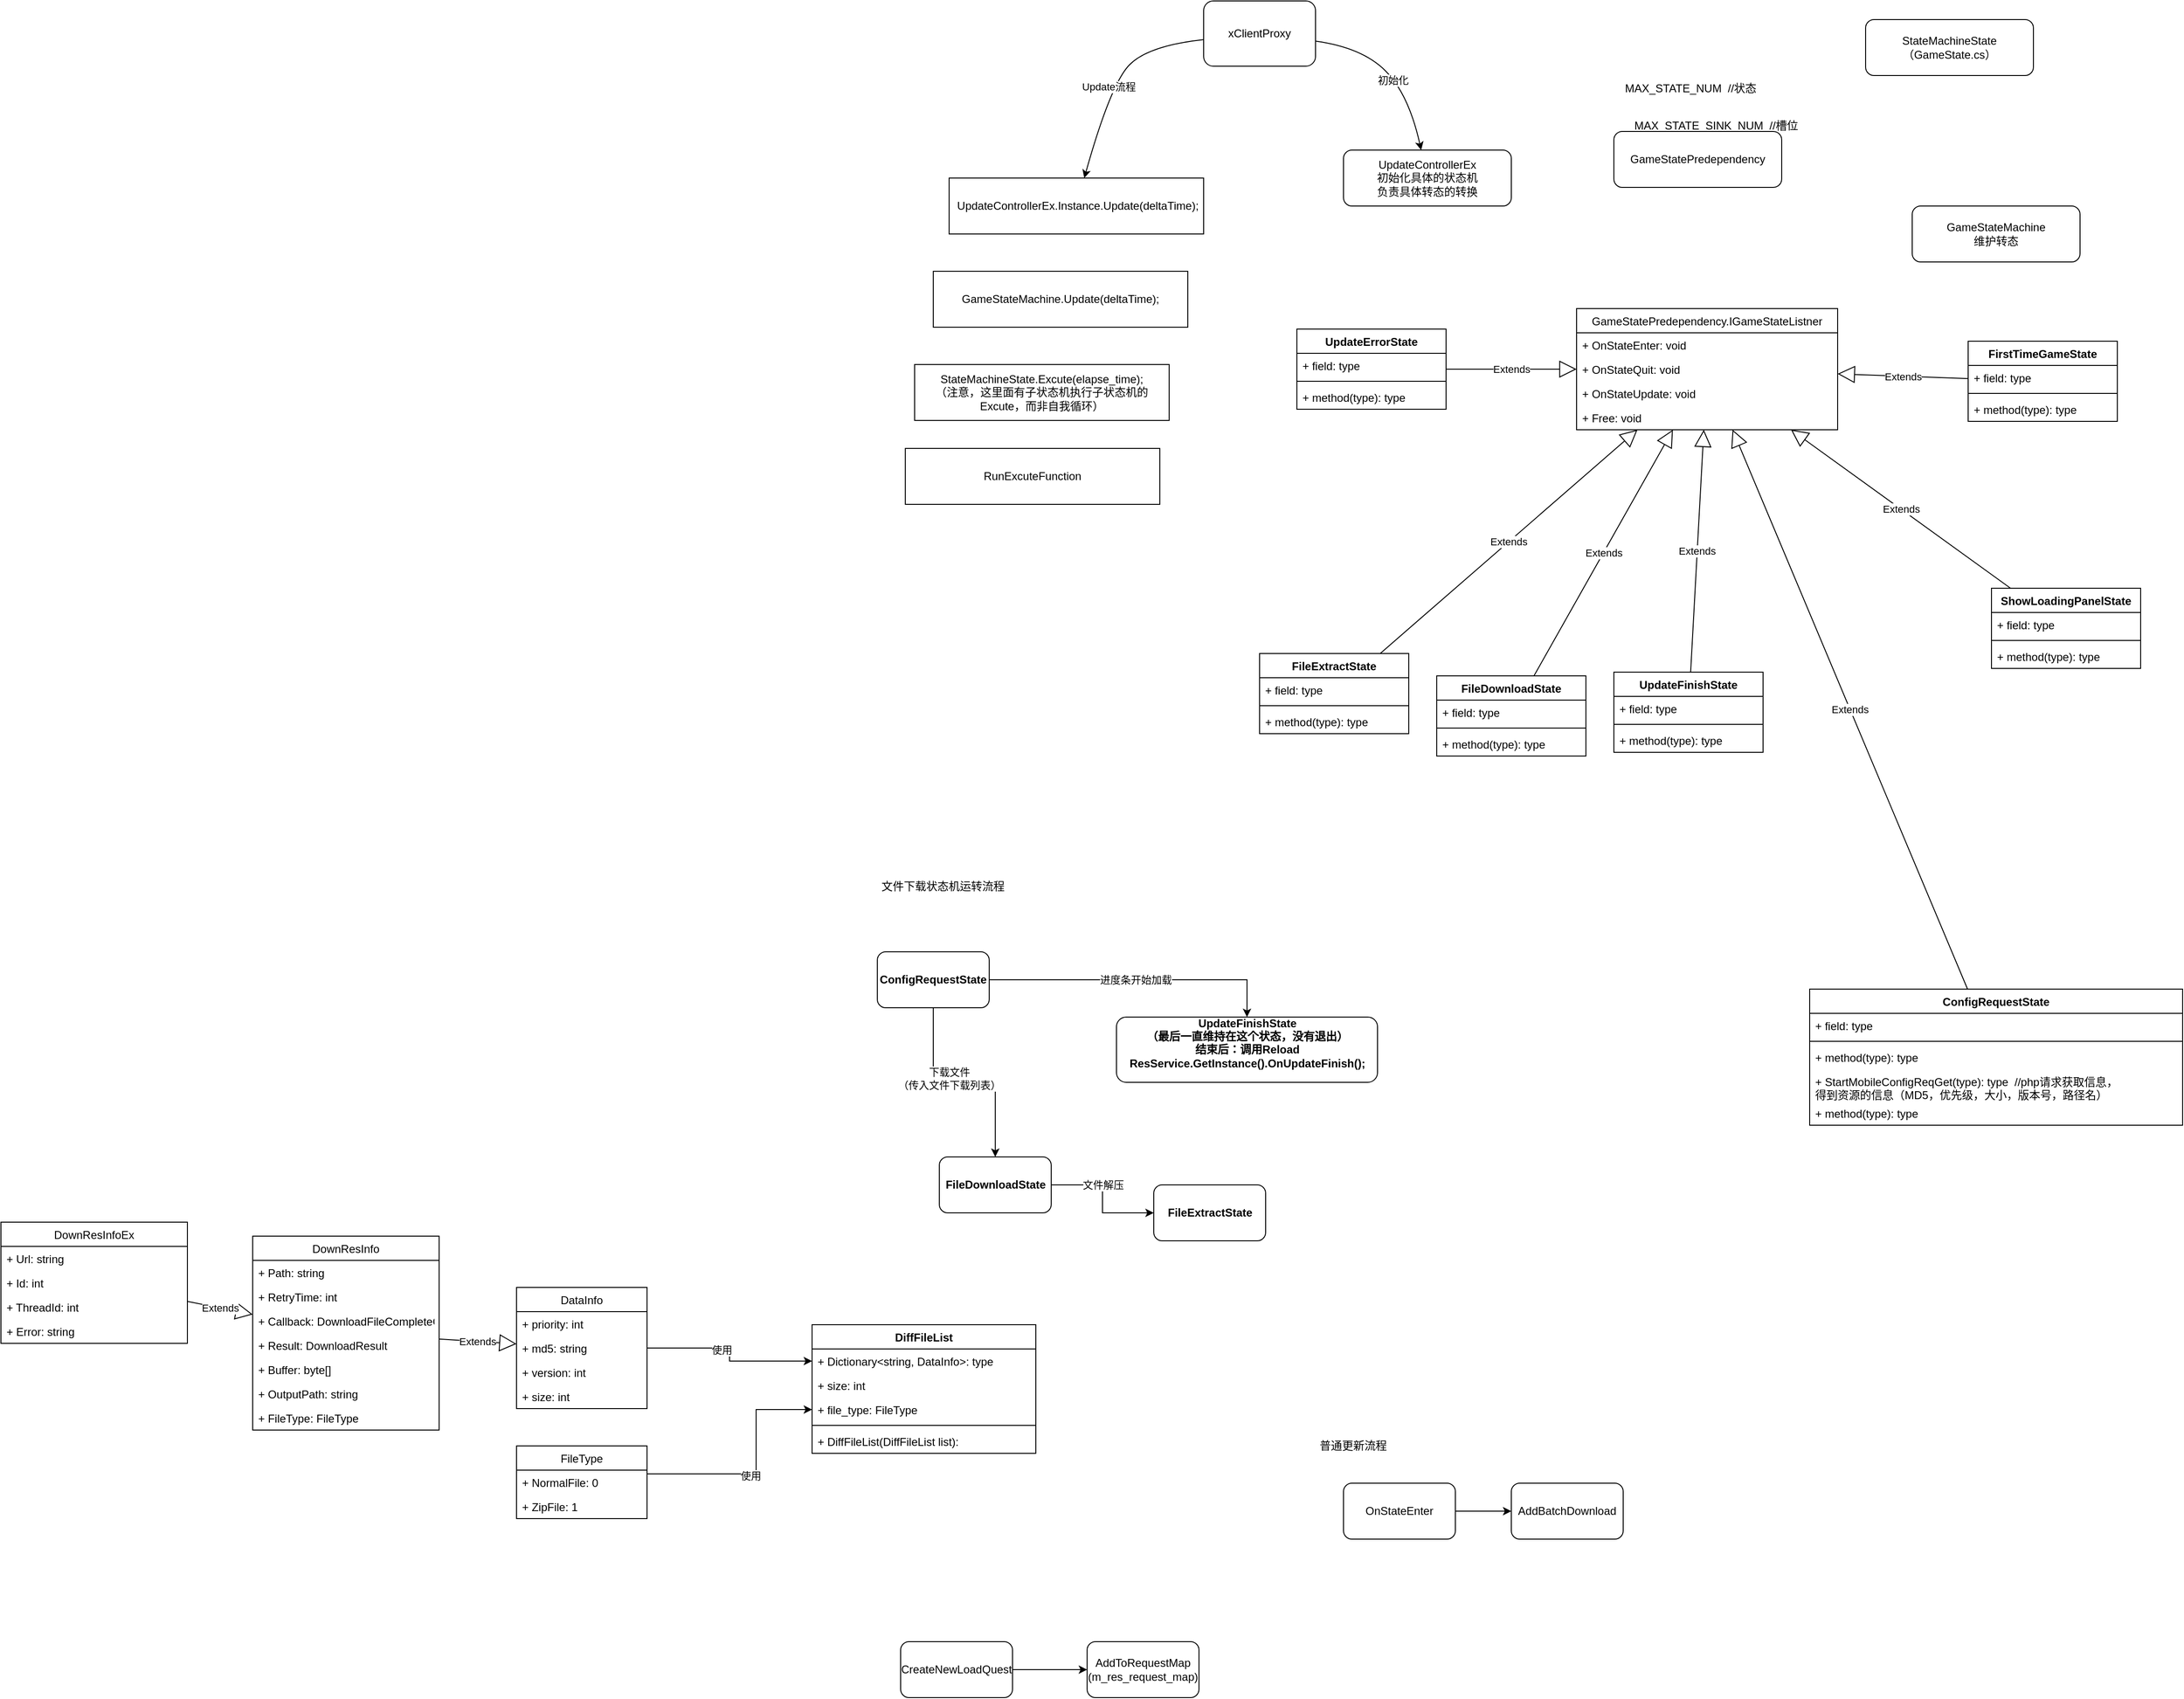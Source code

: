 <mxfile version="13.10.0" type="github">
  <diagram id="poAoHHD4wJXneolooooK" name="Page-1">
    <mxGraphModel dx="3076" dy="794" grid="1" gridSize="10" guides="1" tooltips="1" connect="1" arrows="1" fold="1" page="1" pageScale="1" pageWidth="827" pageHeight="1169" math="0" shadow="0">
      <root>
        <mxCell id="0" />
        <mxCell id="1" parent="0" />
        <mxCell id="TegShTSiwR75E2xf8N01-50" value="GameStatePredependency" style="rounded=1;whiteSpace=wrap;html=1;" parent="1" vertex="1">
          <mxGeometry x="210" y="360" width="180" height="60" as="geometry" />
        </mxCell>
        <mxCell id="TegShTSiwR75E2xf8N01-51" value="GameStatePredependency.IGameStateListner" style="swimlane;fontStyle=0;childLayout=stackLayout;horizontal=1;startSize=26;fillColor=none;horizontalStack=0;resizeParent=1;resizeParentMax=0;resizeLast=0;collapsible=1;marginBottom=0;" parent="1" vertex="1">
          <mxGeometry x="170" y="550" width="280" height="130" as="geometry" />
        </mxCell>
        <mxCell id="TegShTSiwR75E2xf8N01-52" value="+ OnStateEnter: void" style="text;strokeColor=none;fillColor=none;align=left;verticalAlign=top;spacingLeft=4;spacingRight=4;overflow=hidden;rotatable=0;points=[[0,0.5],[1,0.5]];portConstraint=eastwest;" parent="TegShTSiwR75E2xf8N01-51" vertex="1">
          <mxGeometry y="26" width="280" height="26" as="geometry" />
        </mxCell>
        <mxCell id="TegShTSiwR75E2xf8N01-53" value="+ OnStateQuit: void" style="text;strokeColor=none;fillColor=none;align=left;verticalAlign=top;spacingLeft=4;spacingRight=4;overflow=hidden;rotatable=0;points=[[0,0.5],[1,0.5]];portConstraint=eastwest;" parent="TegShTSiwR75E2xf8N01-51" vertex="1">
          <mxGeometry y="52" width="280" height="26" as="geometry" />
        </mxCell>
        <mxCell id="TegShTSiwR75E2xf8N01-54" value="+ OnStateUpdate: void" style="text;strokeColor=none;fillColor=none;align=left;verticalAlign=top;spacingLeft=4;spacingRight=4;overflow=hidden;rotatable=0;points=[[0,0.5],[1,0.5]];portConstraint=eastwest;" parent="TegShTSiwR75E2xf8N01-51" vertex="1">
          <mxGeometry y="78" width="280" height="26" as="geometry" />
        </mxCell>
        <mxCell id="TegShTSiwR75E2xf8N01-55" value="+ Free: void" style="text;strokeColor=none;fillColor=none;align=left;verticalAlign=top;spacingLeft=4;spacingRight=4;overflow=hidden;rotatable=0;points=[[0,0.5],[1,0.5]];portConstraint=eastwest;" parent="TegShTSiwR75E2xf8N01-51" vertex="1">
          <mxGeometry y="104" width="280" height="26" as="geometry" />
        </mxCell>
        <mxCell id="TegShTSiwR75E2xf8N01-56" value="MAX_STATE_SINK_NUM&amp;nbsp; //槽位" style="text;whiteSpace=wrap;html=1;" parent="1" vertex="1">
          <mxGeometry x="230" y="340" width="190" height="30" as="geometry" />
        </mxCell>
        <mxCell id="TegShTSiwR75E2xf8N01-57" value="MAX_STATE_NUM&amp;nbsp; //状态" style="text;whiteSpace=wrap;html=1;" parent="1" vertex="1">
          <mxGeometry x="220" y="300" width="170" height="30" as="geometry" />
        </mxCell>
        <mxCell id="TegShTSiwR75E2xf8N01-58" value="UpdateErrorState" style="swimlane;fontStyle=1;align=center;verticalAlign=top;childLayout=stackLayout;horizontal=1;startSize=26;horizontalStack=0;resizeParent=1;resizeParentMax=0;resizeLast=0;collapsible=1;marginBottom=0;" parent="1" vertex="1">
          <mxGeometry x="-130" y="572" width="160" height="86" as="geometry" />
        </mxCell>
        <mxCell id="TegShTSiwR75E2xf8N01-59" value="+ field: type" style="text;strokeColor=none;fillColor=none;align=left;verticalAlign=top;spacingLeft=4;spacingRight=4;overflow=hidden;rotatable=0;points=[[0,0.5],[1,0.5]];portConstraint=eastwest;" parent="TegShTSiwR75E2xf8N01-58" vertex="1">
          <mxGeometry y="26" width="160" height="26" as="geometry" />
        </mxCell>
        <mxCell id="TegShTSiwR75E2xf8N01-60" value="" style="line;strokeWidth=1;fillColor=none;align=left;verticalAlign=middle;spacingTop=-1;spacingLeft=3;spacingRight=3;rotatable=0;labelPosition=right;points=[];portConstraint=eastwest;" parent="TegShTSiwR75E2xf8N01-58" vertex="1">
          <mxGeometry y="52" width="160" height="8" as="geometry" />
        </mxCell>
        <mxCell id="TegShTSiwR75E2xf8N01-61" value="+ method(type): type" style="text;strokeColor=none;fillColor=none;align=left;verticalAlign=top;spacingLeft=4;spacingRight=4;overflow=hidden;rotatable=0;points=[[0,0.5],[1,0.5]];portConstraint=eastwest;" parent="TegShTSiwR75E2xf8N01-58" vertex="1">
          <mxGeometry y="60" width="160" height="26" as="geometry" />
        </mxCell>
        <mxCell id="TegShTSiwR75E2xf8N01-62" value="Extends" style="endArrow=block;endSize=16;endFill=0;html=1;" parent="1" source="TegShTSiwR75E2xf8N01-58" target="TegShTSiwR75E2xf8N01-51" edge="1">
          <mxGeometry width="160" relative="1" as="geometry">
            <mxPoint x="330" y="410" as="sourcePoint" />
            <mxPoint x="490" y="410" as="targetPoint" />
          </mxGeometry>
        </mxCell>
        <mxCell id="TegShTSiwR75E2xf8N01-63" value="ShowLoadingPanelState" style="swimlane;fontStyle=1;align=center;verticalAlign=top;childLayout=stackLayout;horizontal=1;startSize=26;horizontalStack=0;resizeParent=1;resizeParentMax=0;resizeLast=0;collapsible=1;marginBottom=0;" parent="1" vertex="1">
          <mxGeometry x="615" y="850" width="160" height="86" as="geometry" />
        </mxCell>
        <mxCell id="TegShTSiwR75E2xf8N01-64" value="+ field: type" style="text;strokeColor=none;fillColor=none;align=left;verticalAlign=top;spacingLeft=4;spacingRight=4;overflow=hidden;rotatable=0;points=[[0,0.5],[1,0.5]];portConstraint=eastwest;" parent="TegShTSiwR75E2xf8N01-63" vertex="1">
          <mxGeometry y="26" width="160" height="26" as="geometry" />
        </mxCell>
        <mxCell id="TegShTSiwR75E2xf8N01-65" value="" style="line;strokeWidth=1;fillColor=none;align=left;verticalAlign=middle;spacingTop=-1;spacingLeft=3;spacingRight=3;rotatable=0;labelPosition=right;points=[];portConstraint=eastwest;" parent="TegShTSiwR75E2xf8N01-63" vertex="1">
          <mxGeometry y="52" width="160" height="8" as="geometry" />
        </mxCell>
        <mxCell id="TegShTSiwR75E2xf8N01-66" value="+ method(type): type" style="text;strokeColor=none;fillColor=none;align=left;verticalAlign=top;spacingLeft=4;spacingRight=4;overflow=hidden;rotatable=0;points=[[0,0.5],[1,0.5]];portConstraint=eastwest;" parent="TegShTSiwR75E2xf8N01-63" vertex="1">
          <mxGeometry y="60" width="160" height="26" as="geometry" />
        </mxCell>
        <mxCell id="TegShTSiwR75E2xf8N01-67" value="UpdateFinishState" style="swimlane;fontStyle=1;align=center;verticalAlign=top;childLayout=stackLayout;horizontal=1;startSize=26;horizontalStack=0;resizeParent=1;resizeParentMax=0;resizeLast=0;collapsible=1;marginBottom=0;" parent="1" vertex="1">
          <mxGeometry x="210" y="940" width="160" height="86" as="geometry" />
        </mxCell>
        <mxCell id="TegShTSiwR75E2xf8N01-68" value="+ field: type" style="text;strokeColor=none;fillColor=none;align=left;verticalAlign=top;spacingLeft=4;spacingRight=4;overflow=hidden;rotatable=0;points=[[0,0.5],[1,0.5]];portConstraint=eastwest;" parent="TegShTSiwR75E2xf8N01-67" vertex="1">
          <mxGeometry y="26" width="160" height="26" as="geometry" />
        </mxCell>
        <mxCell id="TegShTSiwR75E2xf8N01-69" value="" style="line;strokeWidth=1;fillColor=none;align=left;verticalAlign=middle;spacingTop=-1;spacingLeft=3;spacingRight=3;rotatable=0;labelPosition=right;points=[];portConstraint=eastwest;" parent="TegShTSiwR75E2xf8N01-67" vertex="1">
          <mxGeometry y="52" width="160" height="8" as="geometry" />
        </mxCell>
        <mxCell id="TegShTSiwR75E2xf8N01-70" value="+ method(type): type" style="text;strokeColor=none;fillColor=none;align=left;verticalAlign=top;spacingLeft=4;spacingRight=4;overflow=hidden;rotatable=0;points=[[0,0.5],[1,0.5]];portConstraint=eastwest;" parent="TegShTSiwR75E2xf8N01-67" vertex="1">
          <mxGeometry y="60" width="160" height="26" as="geometry" />
        </mxCell>
        <mxCell id="TegShTSiwR75E2xf8N01-71" value="FirstTimeGameState" style="swimlane;fontStyle=1;align=center;verticalAlign=top;childLayout=stackLayout;horizontal=1;startSize=26;horizontalStack=0;resizeParent=1;resizeParentMax=0;resizeLast=0;collapsible=1;marginBottom=0;" parent="1" vertex="1">
          <mxGeometry x="590" y="585" width="160" height="86" as="geometry" />
        </mxCell>
        <mxCell id="TegShTSiwR75E2xf8N01-72" value="+ field: type" style="text;strokeColor=none;fillColor=none;align=left;verticalAlign=top;spacingLeft=4;spacingRight=4;overflow=hidden;rotatable=0;points=[[0,0.5],[1,0.5]];portConstraint=eastwest;" parent="TegShTSiwR75E2xf8N01-71" vertex="1">
          <mxGeometry y="26" width="160" height="26" as="geometry" />
        </mxCell>
        <mxCell id="TegShTSiwR75E2xf8N01-73" value="" style="line;strokeWidth=1;fillColor=none;align=left;verticalAlign=middle;spacingTop=-1;spacingLeft=3;spacingRight=3;rotatable=0;labelPosition=right;points=[];portConstraint=eastwest;" parent="TegShTSiwR75E2xf8N01-71" vertex="1">
          <mxGeometry y="52" width="160" height="8" as="geometry" />
        </mxCell>
        <mxCell id="TegShTSiwR75E2xf8N01-74" value="+ method(type): type" style="text;strokeColor=none;fillColor=none;align=left;verticalAlign=top;spacingLeft=4;spacingRight=4;overflow=hidden;rotatable=0;points=[[0,0.5],[1,0.5]];portConstraint=eastwest;" parent="TegShTSiwR75E2xf8N01-71" vertex="1">
          <mxGeometry y="60" width="160" height="26" as="geometry" />
        </mxCell>
        <mxCell id="TegShTSiwR75E2xf8N01-75" value="FileExtractState" style="swimlane;fontStyle=1;align=center;verticalAlign=top;childLayout=stackLayout;horizontal=1;startSize=26;horizontalStack=0;resizeParent=1;resizeParentMax=0;resizeLast=0;collapsible=1;marginBottom=0;" parent="1" vertex="1">
          <mxGeometry x="-170" y="920" width="160" height="86" as="geometry" />
        </mxCell>
        <mxCell id="TegShTSiwR75E2xf8N01-76" value="+ field: type" style="text;strokeColor=none;fillColor=none;align=left;verticalAlign=top;spacingLeft=4;spacingRight=4;overflow=hidden;rotatable=0;points=[[0,0.5],[1,0.5]];portConstraint=eastwest;" parent="TegShTSiwR75E2xf8N01-75" vertex="1">
          <mxGeometry y="26" width="160" height="26" as="geometry" />
        </mxCell>
        <mxCell id="TegShTSiwR75E2xf8N01-77" value="" style="line;strokeWidth=1;fillColor=none;align=left;verticalAlign=middle;spacingTop=-1;spacingLeft=3;spacingRight=3;rotatable=0;labelPosition=right;points=[];portConstraint=eastwest;" parent="TegShTSiwR75E2xf8N01-75" vertex="1">
          <mxGeometry y="52" width="160" height="8" as="geometry" />
        </mxCell>
        <mxCell id="TegShTSiwR75E2xf8N01-78" value="+ method(type): type" style="text;strokeColor=none;fillColor=none;align=left;verticalAlign=top;spacingLeft=4;spacingRight=4;overflow=hidden;rotatable=0;points=[[0,0.5],[1,0.5]];portConstraint=eastwest;" parent="TegShTSiwR75E2xf8N01-75" vertex="1">
          <mxGeometry y="60" width="160" height="26" as="geometry" />
        </mxCell>
        <mxCell id="TegShTSiwR75E2xf8N01-79" value="FileDownloadState" style="swimlane;fontStyle=1;align=center;verticalAlign=top;childLayout=stackLayout;horizontal=1;startSize=26;horizontalStack=0;resizeParent=1;resizeParentMax=0;resizeLast=0;collapsible=1;marginBottom=0;" parent="1" vertex="1">
          <mxGeometry x="20" y="944" width="160" height="86" as="geometry" />
        </mxCell>
        <mxCell id="TegShTSiwR75E2xf8N01-80" value="+ field: type" style="text;strokeColor=none;fillColor=none;align=left;verticalAlign=top;spacingLeft=4;spacingRight=4;overflow=hidden;rotatable=0;points=[[0,0.5],[1,0.5]];portConstraint=eastwest;" parent="TegShTSiwR75E2xf8N01-79" vertex="1">
          <mxGeometry y="26" width="160" height="26" as="geometry" />
        </mxCell>
        <mxCell id="TegShTSiwR75E2xf8N01-81" value="" style="line;strokeWidth=1;fillColor=none;align=left;verticalAlign=middle;spacingTop=-1;spacingLeft=3;spacingRight=3;rotatable=0;labelPosition=right;points=[];portConstraint=eastwest;" parent="TegShTSiwR75E2xf8N01-79" vertex="1">
          <mxGeometry y="52" width="160" height="8" as="geometry" />
        </mxCell>
        <mxCell id="TegShTSiwR75E2xf8N01-82" value="+ method(type): type" style="text;strokeColor=none;fillColor=none;align=left;verticalAlign=top;spacingLeft=4;spacingRight=4;overflow=hidden;rotatable=0;points=[[0,0.5],[1,0.5]];portConstraint=eastwest;" parent="TegShTSiwR75E2xf8N01-79" vertex="1">
          <mxGeometry y="60" width="160" height="26" as="geometry" />
        </mxCell>
        <mxCell id="TegShTSiwR75E2xf8N01-83" value="ConfigRequestState" style="swimlane;fontStyle=1;align=center;verticalAlign=top;childLayout=stackLayout;horizontal=1;startSize=26;horizontalStack=0;resizeParent=1;resizeParentMax=0;resizeLast=0;collapsible=1;marginBottom=0;" parent="1" vertex="1">
          <mxGeometry x="420" y="1280" width="400" height="146" as="geometry" />
        </mxCell>
        <mxCell id="TegShTSiwR75E2xf8N01-84" value="+ field: type" style="text;strokeColor=none;fillColor=none;align=left;verticalAlign=top;spacingLeft=4;spacingRight=4;overflow=hidden;rotatable=0;points=[[0,0.5],[1,0.5]];portConstraint=eastwest;" parent="TegShTSiwR75E2xf8N01-83" vertex="1">
          <mxGeometry y="26" width="400" height="26" as="geometry" />
        </mxCell>
        <mxCell id="TegShTSiwR75E2xf8N01-85" value="" style="line;strokeWidth=1;fillColor=none;align=left;verticalAlign=middle;spacingTop=-1;spacingLeft=3;spacingRight=3;rotatable=0;labelPosition=right;points=[];portConstraint=eastwest;" parent="TegShTSiwR75E2xf8N01-83" vertex="1">
          <mxGeometry y="52" width="400" height="8" as="geometry" />
        </mxCell>
        <mxCell id="TegShTSiwR75E2xf8N01-86" value="+ method(type): type" style="text;strokeColor=none;fillColor=none;align=left;verticalAlign=top;spacingLeft=4;spacingRight=4;overflow=hidden;rotatable=0;points=[[0,0.5],[1,0.5]];portConstraint=eastwest;" parent="TegShTSiwR75E2xf8N01-83" vertex="1">
          <mxGeometry y="60" width="400" height="26" as="geometry" />
        </mxCell>
        <mxCell id="ehXN9OD-bpD-5gohw3rK-1" value="+ StartMobileConfigReqGet(type): type  //php请求获取信息，&#xa;得到资源的信息（MD5，优先级，大小，版本号，路径名）" style="text;strokeColor=none;fillColor=none;align=left;verticalAlign=top;spacingLeft=4;spacingRight=4;overflow=hidden;rotatable=0;points=[[0,0.5],[1,0.5]];portConstraint=eastwest;" parent="TegShTSiwR75E2xf8N01-83" vertex="1">
          <mxGeometry y="86" width="400" height="34" as="geometry" />
        </mxCell>
        <mxCell id="ehXN9OD-bpD-5gohw3rK-2" value="+ method(type): type" style="text;strokeColor=none;fillColor=none;align=left;verticalAlign=top;spacingLeft=4;spacingRight=4;overflow=hidden;rotatable=0;points=[[0,0.5],[1,0.5]];portConstraint=eastwest;" parent="TegShTSiwR75E2xf8N01-83" vertex="1">
          <mxGeometry y="120" width="400" height="26" as="geometry" />
        </mxCell>
        <mxCell id="TegShTSiwR75E2xf8N01-87" value="StateMachineState（GameState.cs）" style="rounded=1;whiteSpace=wrap;html=1;" parent="1" vertex="1">
          <mxGeometry x="480" y="240" width="180" height="60" as="geometry" />
        </mxCell>
        <mxCell id="TegShTSiwR75E2xf8N01-88" value="Extends" style="endArrow=block;endSize=16;endFill=0;html=1;" parent="1" source="TegShTSiwR75E2xf8N01-71" target="TegShTSiwR75E2xf8N01-51" edge="1">
          <mxGeometry width="160" relative="1" as="geometry">
            <mxPoint x="50" y="750" as="sourcePoint" />
            <mxPoint x="190" y="750" as="targetPoint" />
          </mxGeometry>
        </mxCell>
        <mxCell id="TegShTSiwR75E2xf8N01-89" value="Extends" style="endArrow=block;endSize=16;endFill=0;html=1;" parent="1" source="TegShTSiwR75E2xf8N01-75" target="TegShTSiwR75E2xf8N01-51" edge="1">
          <mxGeometry width="160" relative="1" as="geometry">
            <mxPoint x="60" y="760" as="sourcePoint" />
            <mxPoint x="200" y="760" as="targetPoint" />
          </mxGeometry>
        </mxCell>
        <mxCell id="TegShTSiwR75E2xf8N01-90" value="Extends" style="endArrow=block;endSize=16;endFill=0;html=1;" parent="1" source="TegShTSiwR75E2xf8N01-67" target="TegShTSiwR75E2xf8N01-51" edge="1">
          <mxGeometry width="160" relative="1" as="geometry">
            <mxPoint x="70" y="770" as="sourcePoint" />
            <mxPoint x="210" y="770" as="targetPoint" />
          </mxGeometry>
        </mxCell>
        <mxCell id="TegShTSiwR75E2xf8N01-91" value="Extends" style="endArrow=block;endSize=16;endFill=0;html=1;" parent="1" source="TegShTSiwR75E2xf8N01-79" target="TegShTSiwR75E2xf8N01-51" edge="1">
          <mxGeometry width="160" relative="1" as="geometry">
            <mxPoint x="80" y="780" as="sourcePoint" />
            <mxPoint x="220" y="780" as="targetPoint" />
          </mxGeometry>
        </mxCell>
        <mxCell id="TegShTSiwR75E2xf8N01-92" value="Extends" style="endArrow=block;endSize=16;endFill=0;html=1;" parent="1" source="TegShTSiwR75E2xf8N01-83" target="TegShTSiwR75E2xf8N01-51" edge="1">
          <mxGeometry width="160" relative="1" as="geometry">
            <mxPoint x="90" y="790" as="sourcePoint" />
            <mxPoint x="230" y="790" as="targetPoint" />
          </mxGeometry>
        </mxCell>
        <mxCell id="TegShTSiwR75E2xf8N01-93" value="Extends" style="endArrow=block;endSize=16;endFill=0;html=1;" parent="1" source="TegShTSiwR75E2xf8N01-63" target="TegShTSiwR75E2xf8N01-51" edge="1">
          <mxGeometry width="160" relative="1" as="geometry">
            <mxPoint x="600" y="635.111" as="sourcePoint" />
            <mxPoint x="460" y="630.056" as="targetPoint" />
          </mxGeometry>
        </mxCell>
        <mxCell id="TegShTSiwR75E2xf8N01-94" value="UpdateControllerEx&lt;br&gt;初始化具体的状态机&lt;br&gt;负责具体转态的转换" style="rounded=1;whiteSpace=wrap;html=1;" parent="1" vertex="1">
          <mxGeometry x="-80" y="380" width="180" height="60" as="geometry" />
        </mxCell>
        <mxCell id="TegShTSiwR75E2xf8N01-95" value="GameStateMachine&lt;br&gt;维护转态" style="rounded=1;whiteSpace=wrap;html=1;" parent="1" vertex="1">
          <mxGeometry x="530" y="440" width="180" height="60" as="geometry" />
        </mxCell>
        <mxCell id="TegShTSiwR75E2xf8N01-96" value="xClientProxy" style="rounded=1;whiteSpace=wrap;html=1;" parent="1" vertex="1">
          <mxGeometry x="-230" y="220" width="120" height="70" as="geometry" />
        </mxCell>
        <mxCell id="TegShTSiwR75E2xf8N01-97" value="" style="curved=1;endArrow=classic;html=1;" parent="1" source="TegShTSiwR75E2xf8N01-96" target="TegShTSiwR75E2xf8N01-94" edge="1">
          <mxGeometry width="50" height="50" relative="1" as="geometry">
            <mxPoint x="-30" y="310" as="sourcePoint" />
            <mxPoint x="20" y="260" as="targetPoint" />
            <Array as="points">
              <mxPoint x="-60" y="270" />
              <mxPoint x="-10" y="320" />
            </Array>
          </mxGeometry>
        </mxCell>
        <mxCell id="TegShTSiwR75E2xf8N01-98" value="初始化" style="edgeLabel;html=1;align=center;verticalAlign=middle;resizable=0;points=[];" parent="TegShTSiwR75E2xf8N01-97" vertex="1" connectable="0">
          <mxGeometry x="0.079" y="-1" relative="1" as="geometry">
            <mxPoint x="-1" as="offset" />
          </mxGeometry>
        </mxCell>
        <mxCell id="GtW2HttxMYq7Off1ql-g-1" value="" style="curved=1;endArrow=classic;html=1;" parent="1" source="TegShTSiwR75E2xf8N01-96" target="GtW2HttxMYq7Off1ql-g-3" edge="1">
          <mxGeometry width="50" height="50" relative="1" as="geometry">
            <mxPoint x="-100" y="273.182" as="sourcePoint" />
            <mxPoint x="-350" y="380" as="targetPoint" />
            <Array as="points">
              <mxPoint x="-290" y="268" />
              <mxPoint x="-330" y="310" />
            </Array>
          </mxGeometry>
        </mxCell>
        <mxCell id="GtW2HttxMYq7Off1ql-g-2" value="Update流程" style="edgeLabel;html=1;align=center;verticalAlign=middle;resizable=0;points=[];" parent="GtW2HttxMYq7Off1ql-g-1" vertex="1" connectable="0">
          <mxGeometry x="0.079" y="-1" relative="1" as="geometry">
            <mxPoint x="-1" as="offset" />
          </mxGeometry>
        </mxCell>
        <mxCell id="GtW2HttxMYq7Off1ql-g-3" value="&amp;nbsp;UpdateControllerEx.Instance.Update(deltaTime);" style="rounded=0;whiteSpace=wrap;html=1;" parent="1" vertex="1">
          <mxGeometry x="-503" y="410" width="273" height="60" as="geometry" />
        </mxCell>
        <mxCell id="GtW2HttxMYq7Off1ql-g-4" value="GameStateMachine.Update(deltaTime);" style="rounded=0;whiteSpace=wrap;html=1;" parent="1" vertex="1">
          <mxGeometry x="-520" y="510" width="273" height="60" as="geometry" />
        </mxCell>
        <mxCell id="GtW2HttxMYq7Off1ql-g-5" value="&lt;div&gt;StateMachineState.Excute(elapse_time);&lt;/div&gt;&lt;div&gt;（注意，这里面有子状态机执行子状态机的Excute，而非自我循环）&lt;/div&gt;" style="rounded=0;whiteSpace=wrap;html=1;" parent="1" vertex="1">
          <mxGeometry x="-540" y="610" width="273" height="60" as="geometry" />
        </mxCell>
        <mxCell id="GtW2HttxMYq7Off1ql-g-6" value="&lt;div&gt;RunExcuteFunction&lt;br&gt;&lt;/div&gt;" style="rounded=0;whiteSpace=wrap;html=1;" parent="1" vertex="1">
          <mxGeometry x="-550" y="700" width="273" height="60" as="geometry" />
        </mxCell>
        <mxCell id="ehXN9OD-bpD-5gohw3rK-6" style="edgeStyle=orthogonalEdgeStyle;rounded=0;orthogonalLoop=1;jettySize=auto;html=1;" parent="1" source="ehXN9OD-bpD-5gohw3rK-3" target="ehXN9OD-bpD-5gohw3rK-5" edge="1">
          <mxGeometry relative="1" as="geometry" />
        </mxCell>
        <mxCell id="ehXN9OD-bpD-5gohw3rK-7" value="进度条开始加载" style="edgeLabel;html=1;align=center;verticalAlign=middle;resizable=0;points=[];" parent="ehXN9OD-bpD-5gohw3rK-6" vertex="1" connectable="0">
          <mxGeometry x="-0.014" relative="1" as="geometry">
            <mxPoint x="1" as="offset" />
          </mxGeometry>
        </mxCell>
        <mxCell id="ehXN9OD-bpD-5gohw3rK-9" style="edgeStyle=orthogonalEdgeStyle;rounded=0;orthogonalLoop=1;jettySize=auto;html=1;" parent="1" source="ehXN9OD-bpD-5gohw3rK-3" target="ehXN9OD-bpD-5gohw3rK-8" edge="1">
          <mxGeometry relative="1" as="geometry" />
        </mxCell>
        <mxCell id="ehXN9OD-bpD-5gohw3rK-10" value="下载文件&lt;br&gt;（传入文件下载列表）" style="edgeLabel;html=1;align=center;verticalAlign=middle;resizable=0;points=[];" parent="ehXN9OD-bpD-5gohw3rK-9" vertex="1" connectable="0">
          <mxGeometry x="-0.148" y="4" relative="1" as="geometry">
            <mxPoint as="offset" />
          </mxGeometry>
        </mxCell>
        <mxCell id="ehXN9OD-bpD-5gohw3rK-3" value="&lt;span style=&quot;font-weight: 700&quot;&gt;ConfigRequestState&lt;/span&gt;" style="rounded=1;whiteSpace=wrap;html=1;" parent="1" vertex="1">
          <mxGeometry x="-580" y="1240" width="120" height="60" as="geometry" />
        </mxCell>
        <mxCell id="ehXN9OD-bpD-5gohw3rK-4" value="文件下载状态机运转流程" style="text;html=1;align=center;verticalAlign=middle;resizable=0;points=[];autosize=1;" parent="1" vertex="1">
          <mxGeometry x="-585" y="1160" width="150" height="20" as="geometry" />
        </mxCell>
        <mxCell id="ehXN9OD-bpD-5gohw3rK-5" value="&lt;b&gt;UpdateFinishState&lt;/b&gt;&lt;br&gt;&lt;b&gt;（最后一直维持在这个状态，没有退出）&lt;/b&gt;&lt;br&gt;&lt;b&gt;结束后：调用Reload&lt;/b&gt;&lt;br&gt;&lt;div&gt;&lt;b&gt;ResService.GetInstance().OnUpdateFinish();&lt;/b&gt;&lt;/div&gt;&lt;div style=&quot;font-weight: 700&quot;&gt;&lt;br&gt;&lt;/div&gt;" style="rounded=1;whiteSpace=wrap;html=1;" parent="1" vertex="1">
          <mxGeometry x="-323.5" y="1310" width="280" height="70" as="geometry" />
        </mxCell>
        <mxCell id="ehXN9OD-bpD-5gohw3rK-11" style="edgeStyle=orthogonalEdgeStyle;rounded=0;orthogonalLoop=1;jettySize=auto;html=1;" parent="1" source="ehXN9OD-bpD-5gohw3rK-8" target="ehXN9OD-bpD-5gohw3rK-12" edge="1">
          <mxGeometry relative="1" as="geometry">
            <mxPoint x="-273.5" y="1510" as="targetPoint" />
          </mxGeometry>
        </mxCell>
        <mxCell id="ehXN9OD-bpD-5gohw3rK-13" value="文件解压" style="edgeLabel;html=1;align=center;verticalAlign=middle;resizable=0;points=[];" parent="ehXN9OD-bpD-5gohw3rK-11" vertex="1" connectable="0">
          <mxGeometry x="-0.214" relative="1" as="geometry">
            <mxPoint as="offset" />
          </mxGeometry>
        </mxCell>
        <mxCell id="ehXN9OD-bpD-5gohw3rK-8" value="&lt;span style=&quot;font-weight: 700&quot;&gt;FileDownloadState&lt;/span&gt;" style="rounded=1;whiteSpace=wrap;html=1;" parent="1" vertex="1">
          <mxGeometry x="-513.5" y="1460" width="120" height="60" as="geometry" />
        </mxCell>
        <mxCell id="ehXN9OD-bpD-5gohw3rK-12" value="&lt;span style=&quot;font-weight: 700&quot;&gt;FileExtractState&lt;/span&gt;" style="rounded=1;whiteSpace=wrap;html=1;" parent="1" vertex="1">
          <mxGeometry x="-283.5" y="1490" width="120" height="60" as="geometry" />
        </mxCell>
        <mxCell id="ehXN9OD-bpD-5gohw3rK-14" value="DiffFileList" style="swimlane;fontStyle=1;align=center;verticalAlign=top;childLayout=stackLayout;horizontal=1;startSize=26;horizontalStack=0;resizeParent=1;resizeParentMax=0;resizeLast=0;collapsible=1;marginBottom=0;" parent="1" vertex="1">
          <mxGeometry x="-650" y="1640" width="240" height="138" as="geometry" />
        </mxCell>
        <mxCell id="ehXN9OD-bpD-5gohw3rK-15" value="+ Dictionary&lt;string, DataInfo&gt;: type" style="text;strokeColor=none;fillColor=none;align=left;verticalAlign=top;spacingLeft=4;spacingRight=4;overflow=hidden;rotatable=0;points=[[0,0.5],[1,0.5]];portConstraint=eastwest;" parent="ehXN9OD-bpD-5gohw3rK-14" vertex="1">
          <mxGeometry y="26" width="240" height="26" as="geometry" />
        </mxCell>
        <mxCell id="ehXN9OD-bpD-5gohw3rK-23" value="+ size: int" style="text;strokeColor=none;fillColor=none;align=left;verticalAlign=top;spacingLeft=4;spacingRight=4;overflow=hidden;rotatable=0;points=[[0,0.5],[1,0.5]];portConstraint=eastwest;" parent="ehXN9OD-bpD-5gohw3rK-14" vertex="1">
          <mxGeometry y="52" width="240" height="26" as="geometry" />
        </mxCell>
        <mxCell id="ehXN9OD-bpD-5gohw3rK-24" value="+ file_type: FileType" style="text;strokeColor=none;fillColor=none;align=left;verticalAlign=top;spacingLeft=4;spacingRight=4;overflow=hidden;rotatable=0;points=[[0,0.5],[1,0.5]];portConstraint=eastwest;" parent="ehXN9OD-bpD-5gohw3rK-14" vertex="1">
          <mxGeometry y="78" width="240" height="26" as="geometry" />
        </mxCell>
        <mxCell id="ehXN9OD-bpD-5gohw3rK-16" value="" style="line;strokeWidth=1;fillColor=none;align=left;verticalAlign=middle;spacingTop=-1;spacingLeft=3;spacingRight=3;rotatable=0;labelPosition=right;points=[];portConstraint=eastwest;" parent="ehXN9OD-bpD-5gohw3rK-14" vertex="1">
          <mxGeometry y="104" width="240" height="8" as="geometry" />
        </mxCell>
        <mxCell id="ehXN9OD-bpD-5gohw3rK-17" value="+ DiffFileList(DiffFileList list):" style="text;strokeColor=none;fillColor=none;align=left;verticalAlign=top;spacingLeft=4;spacingRight=4;overflow=hidden;rotatable=0;points=[[0,0.5],[1,0.5]];portConstraint=eastwest;" parent="ehXN9OD-bpD-5gohw3rK-14" vertex="1">
          <mxGeometry y="112" width="240" height="26" as="geometry" />
        </mxCell>
        <mxCell id="ehXN9OD-bpD-5gohw3rK-31" style="edgeStyle=orthogonalEdgeStyle;rounded=0;orthogonalLoop=1;jettySize=auto;html=1;" parent="1" source="ehXN9OD-bpD-5gohw3rK-18" target="ehXN9OD-bpD-5gohw3rK-15" edge="1">
          <mxGeometry relative="1" as="geometry" />
        </mxCell>
        <mxCell id="ehXN9OD-bpD-5gohw3rK-33" value="使用" style="edgeLabel;html=1;align=center;verticalAlign=middle;resizable=0;points=[];" parent="ehXN9OD-bpD-5gohw3rK-31" vertex="1" connectable="0">
          <mxGeometry x="-0.166" y="-2" relative="1" as="geometry">
            <mxPoint as="offset" />
          </mxGeometry>
        </mxCell>
        <mxCell id="ehXN9OD-bpD-5gohw3rK-18" value="DataInfo" style="swimlane;fontStyle=0;childLayout=stackLayout;horizontal=1;startSize=26;fillColor=none;horizontalStack=0;resizeParent=1;resizeParentMax=0;resizeLast=0;collapsible=1;marginBottom=0;" parent="1" vertex="1">
          <mxGeometry x="-967" y="1600" width="140" height="130" as="geometry" />
        </mxCell>
        <mxCell id="ehXN9OD-bpD-5gohw3rK-19" value="+ priority: int" style="text;strokeColor=none;fillColor=none;align=left;verticalAlign=top;spacingLeft=4;spacingRight=4;overflow=hidden;rotatable=0;points=[[0,0.5],[1,0.5]];portConstraint=eastwest;" parent="ehXN9OD-bpD-5gohw3rK-18" vertex="1">
          <mxGeometry y="26" width="140" height="26" as="geometry" />
        </mxCell>
        <mxCell id="ehXN9OD-bpD-5gohw3rK-20" value="+ md5: string" style="text;strokeColor=none;fillColor=none;align=left;verticalAlign=top;spacingLeft=4;spacingRight=4;overflow=hidden;rotatable=0;points=[[0,0.5],[1,0.5]];portConstraint=eastwest;" parent="ehXN9OD-bpD-5gohw3rK-18" vertex="1">
          <mxGeometry y="52" width="140" height="26" as="geometry" />
        </mxCell>
        <mxCell id="ehXN9OD-bpD-5gohw3rK-21" value="+ version: int" style="text;strokeColor=none;fillColor=none;align=left;verticalAlign=top;spacingLeft=4;spacingRight=4;overflow=hidden;rotatable=0;points=[[0,0.5],[1,0.5]];portConstraint=eastwest;" parent="ehXN9OD-bpD-5gohw3rK-18" vertex="1">
          <mxGeometry y="78" width="140" height="26" as="geometry" />
        </mxCell>
        <mxCell id="ehXN9OD-bpD-5gohw3rK-22" value="+ size: int" style="text;strokeColor=none;fillColor=none;align=left;verticalAlign=top;spacingLeft=4;spacingRight=4;overflow=hidden;rotatable=0;points=[[0,0.5],[1,0.5]];portConstraint=eastwest;" parent="ehXN9OD-bpD-5gohw3rK-18" vertex="1">
          <mxGeometry y="104" width="140" height="26" as="geometry" />
        </mxCell>
        <mxCell id="ehXN9OD-bpD-5gohw3rK-30" style="edgeStyle=orthogonalEdgeStyle;rounded=0;orthogonalLoop=1;jettySize=auto;html=1;" parent="1" source="ehXN9OD-bpD-5gohw3rK-25" target="ehXN9OD-bpD-5gohw3rK-24" edge="1">
          <mxGeometry relative="1" as="geometry">
            <Array as="points">
              <mxPoint x="-710" y="1800" />
              <mxPoint x="-710" y="1731" />
            </Array>
          </mxGeometry>
        </mxCell>
        <mxCell id="ehXN9OD-bpD-5gohw3rK-32" value="使用" style="edgeLabel;html=1;align=center;verticalAlign=middle;resizable=0;points=[];" parent="ehXN9OD-bpD-5gohw3rK-30" vertex="1" connectable="0">
          <mxGeometry x="-0.102" y="-2" relative="1" as="geometry">
            <mxPoint as="offset" />
          </mxGeometry>
        </mxCell>
        <mxCell id="ehXN9OD-bpD-5gohw3rK-25" value="FileType" style="swimlane;fontStyle=0;childLayout=stackLayout;horizontal=1;startSize=26;fillColor=none;horizontalStack=0;resizeParent=1;resizeParentMax=0;resizeLast=0;collapsible=1;marginBottom=0;" parent="1" vertex="1">
          <mxGeometry x="-967" y="1770" width="140" height="78" as="geometry" />
        </mxCell>
        <mxCell id="ehXN9OD-bpD-5gohw3rK-26" value="+ NormalFile: 0" style="text;strokeColor=none;fillColor=none;align=left;verticalAlign=top;spacingLeft=4;spacingRight=4;overflow=hidden;rotatable=0;points=[[0,0.5],[1,0.5]];portConstraint=eastwest;" parent="ehXN9OD-bpD-5gohw3rK-25" vertex="1">
          <mxGeometry y="26" width="140" height="26" as="geometry" />
        </mxCell>
        <mxCell id="ehXN9OD-bpD-5gohw3rK-27" value="+ ZipFile: 1" style="text;strokeColor=none;fillColor=none;align=left;verticalAlign=top;spacingLeft=4;spacingRight=4;overflow=hidden;rotatable=0;points=[[0,0.5],[1,0.5]];portConstraint=eastwest;" parent="ehXN9OD-bpD-5gohw3rK-25" vertex="1">
          <mxGeometry y="52" width="140" height="26" as="geometry" />
        </mxCell>
        <mxCell id="ehXN9OD-bpD-5gohw3rK-34" value="DownResInfo" style="swimlane;fontStyle=0;childLayout=stackLayout;horizontal=1;startSize=26;fillColor=none;horizontalStack=0;resizeParent=1;resizeParentMax=0;resizeLast=0;collapsible=1;marginBottom=0;" parent="1" vertex="1">
          <mxGeometry x="-1250" y="1545" width="200" height="208" as="geometry" />
        </mxCell>
        <mxCell id="ehXN9OD-bpD-5gohw3rK-35" value="+ Path: string" style="text;strokeColor=none;fillColor=none;align=left;verticalAlign=top;spacingLeft=4;spacingRight=4;overflow=hidden;rotatable=0;points=[[0,0.5],[1,0.5]];portConstraint=eastwest;" parent="ehXN9OD-bpD-5gohw3rK-34" vertex="1">
          <mxGeometry y="26" width="200" height="26" as="geometry" />
        </mxCell>
        <mxCell id="ehXN9OD-bpD-5gohw3rK-39" value="+ RetryTime: int" style="text;strokeColor=none;fillColor=none;align=left;verticalAlign=top;spacingLeft=4;spacingRight=4;overflow=hidden;rotatable=0;points=[[0,0.5],[1,0.5]];portConstraint=eastwest;" parent="ehXN9OD-bpD-5gohw3rK-34" vertex="1">
          <mxGeometry y="52" width="200" height="26" as="geometry" />
        </mxCell>
        <mxCell id="ehXN9OD-bpD-5gohw3rK-37" value="+ Callback: DownloadFileCompleteCallback" style="text;strokeColor=none;fillColor=none;align=left;verticalAlign=top;spacingLeft=4;spacingRight=4;overflow=hidden;rotatable=0;points=[[0,0.5],[1,0.5]];portConstraint=eastwest;" parent="ehXN9OD-bpD-5gohw3rK-34" vertex="1">
          <mxGeometry y="78" width="200" height="26" as="geometry" />
        </mxCell>
        <mxCell id="ehXN9OD-bpD-5gohw3rK-38" value="+ Result: DownloadResult" style="text;strokeColor=none;fillColor=none;align=left;verticalAlign=top;spacingLeft=4;spacingRight=4;overflow=hidden;rotatable=0;points=[[0,0.5],[1,0.5]];portConstraint=eastwest;" parent="ehXN9OD-bpD-5gohw3rK-34" vertex="1">
          <mxGeometry y="104" width="200" height="26" as="geometry" />
        </mxCell>
        <mxCell id="ehXN9OD-bpD-5gohw3rK-36" value="+ Buffer: byte[]" style="text;strokeColor=none;fillColor=none;align=left;verticalAlign=top;spacingLeft=4;spacingRight=4;overflow=hidden;rotatable=0;points=[[0,0.5],[1,0.5]];portConstraint=eastwest;" parent="ehXN9OD-bpD-5gohw3rK-34" vertex="1">
          <mxGeometry y="130" width="200" height="26" as="geometry" />
        </mxCell>
        <mxCell id="ehXN9OD-bpD-5gohw3rK-40" value="+ OutputPath: string" style="text;strokeColor=none;fillColor=none;align=left;verticalAlign=top;spacingLeft=4;spacingRight=4;overflow=hidden;rotatable=0;points=[[0,0.5],[1,0.5]];portConstraint=eastwest;" parent="ehXN9OD-bpD-5gohw3rK-34" vertex="1">
          <mxGeometry y="156" width="200" height="26" as="geometry" />
        </mxCell>
        <mxCell id="ehXN9OD-bpD-5gohw3rK-41" value="+ FileType: FileType" style="text;strokeColor=none;fillColor=none;align=left;verticalAlign=top;spacingLeft=4;spacingRight=4;overflow=hidden;rotatable=0;points=[[0,0.5],[1,0.5]];portConstraint=eastwest;" parent="ehXN9OD-bpD-5gohw3rK-34" vertex="1">
          <mxGeometry y="182" width="200" height="26" as="geometry" />
        </mxCell>
        <mxCell id="ehXN9OD-bpD-5gohw3rK-44" value="Extends" style="endArrow=block;endSize=16;endFill=0;html=1;" parent="1" source="ehXN9OD-bpD-5gohw3rK-34" target="ehXN9OD-bpD-5gohw3rK-18" edge="1">
          <mxGeometry width="160" relative="1" as="geometry">
            <mxPoint x="-1080" y="1510" as="sourcePoint" />
            <mxPoint x="-920" y="1510" as="targetPoint" />
          </mxGeometry>
        </mxCell>
        <mxCell id="ehXN9OD-bpD-5gohw3rK-47" value="" style="edgeStyle=orthogonalEdgeStyle;rounded=0;orthogonalLoop=1;jettySize=auto;html=1;" parent="1" source="ehXN9OD-bpD-5gohw3rK-45" target="ehXN9OD-bpD-5gohw3rK-46" edge="1">
          <mxGeometry relative="1" as="geometry" />
        </mxCell>
        <mxCell id="ehXN9OD-bpD-5gohw3rK-45" value="CreateNewLoadQuest" style="rounded=1;whiteSpace=wrap;html=1;" parent="1" vertex="1">
          <mxGeometry x="-555" y="1980" width="120" height="60" as="geometry" />
        </mxCell>
        <mxCell id="ehXN9OD-bpD-5gohw3rK-46" value="AddToRequestMap&lt;br&gt;(m_res_request_map)" style="whiteSpace=wrap;html=1;rounded=1;" parent="1" vertex="1">
          <mxGeometry x="-355" y="1980" width="120" height="60" as="geometry" />
        </mxCell>
        <mxCell id="ehXN9OD-bpD-5gohw3rK-49" value="DownResInfoEx" style="swimlane;fontStyle=0;childLayout=stackLayout;horizontal=1;startSize=26;fillColor=none;horizontalStack=0;resizeParent=1;resizeParentMax=0;resizeLast=0;collapsible=1;marginBottom=0;" parent="1" vertex="1">
          <mxGeometry x="-1520" y="1530" width="200" height="130" as="geometry" />
        </mxCell>
        <mxCell id="ehXN9OD-bpD-5gohw3rK-50" value="+ Url: string" style="text;strokeColor=none;fillColor=none;align=left;verticalAlign=top;spacingLeft=4;spacingRight=4;overflow=hidden;rotatable=0;points=[[0,0.5],[1,0.5]];portConstraint=eastwest;" parent="ehXN9OD-bpD-5gohw3rK-49" vertex="1">
          <mxGeometry y="26" width="200" height="26" as="geometry" />
        </mxCell>
        <mxCell id="ehXN9OD-bpD-5gohw3rK-51" value="+ Id: int" style="text;strokeColor=none;fillColor=none;align=left;verticalAlign=top;spacingLeft=4;spacingRight=4;overflow=hidden;rotatable=0;points=[[0,0.5],[1,0.5]];portConstraint=eastwest;" parent="ehXN9OD-bpD-5gohw3rK-49" vertex="1">
          <mxGeometry y="52" width="200" height="26" as="geometry" />
        </mxCell>
        <mxCell id="ehXN9OD-bpD-5gohw3rK-53" value="+ ThreadId: int" style="text;strokeColor=none;fillColor=none;align=left;verticalAlign=top;spacingLeft=4;spacingRight=4;overflow=hidden;rotatable=0;points=[[0,0.5],[1,0.5]];portConstraint=eastwest;" parent="ehXN9OD-bpD-5gohw3rK-49" vertex="1">
          <mxGeometry y="78" width="200" height="26" as="geometry" />
        </mxCell>
        <mxCell id="ehXN9OD-bpD-5gohw3rK-55" value="+ Error: string" style="text;strokeColor=none;fillColor=none;align=left;verticalAlign=top;spacingLeft=4;spacingRight=4;overflow=hidden;rotatable=0;points=[[0,0.5],[1,0.5]];portConstraint=eastwest;" parent="ehXN9OD-bpD-5gohw3rK-49" vertex="1">
          <mxGeometry y="104" width="200" height="26" as="geometry" />
        </mxCell>
        <mxCell id="ehXN9OD-bpD-5gohw3rK-57" value="Extends" style="endArrow=block;endSize=16;endFill=0;html=1;" parent="1" source="ehXN9OD-bpD-5gohw3rK-49" target="ehXN9OD-bpD-5gohw3rK-34" edge="1">
          <mxGeometry width="160" relative="1" as="geometry">
            <mxPoint x="-1354" y="1494" as="sourcePoint" />
            <mxPoint x="-1241" y="1645.29" as="targetPoint" />
          </mxGeometry>
        </mxCell>
        <mxCell id="i07_R7V35CWPJwAr8F6F-2" value="普通更新流程" style="text;html=1;align=center;verticalAlign=middle;resizable=0;points=[];autosize=1;" vertex="1" parent="1">
          <mxGeometry x="-115" y="1760" width="90" height="20" as="geometry" />
        </mxCell>
        <mxCell id="i07_R7V35CWPJwAr8F6F-5" style="edgeStyle=orthogonalEdgeStyle;rounded=0;orthogonalLoop=1;jettySize=auto;html=1;" edge="1" parent="1" source="i07_R7V35CWPJwAr8F6F-3" target="i07_R7V35CWPJwAr8F6F-4">
          <mxGeometry relative="1" as="geometry" />
        </mxCell>
        <mxCell id="i07_R7V35CWPJwAr8F6F-3" value="OnStateEnter" style="rounded=1;whiteSpace=wrap;html=1;" vertex="1" parent="1">
          <mxGeometry x="-80" y="1810" width="120" height="60" as="geometry" />
        </mxCell>
        <mxCell id="i07_R7V35CWPJwAr8F6F-4" value="AddBatchDownload" style="rounded=1;whiteSpace=wrap;html=1;" vertex="1" parent="1">
          <mxGeometry x="100" y="1810" width="120" height="60" as="geometry" />
        </mxCell>
      </root>
    </mxGraphModel>
  </diagram>
</mxfile>

